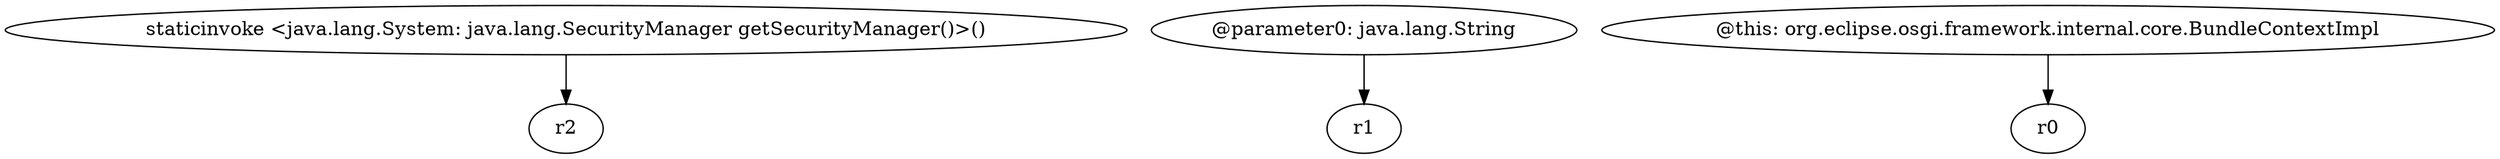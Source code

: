 digraph g {
0[label="staticinvoke <java.lang.System: java.lang.SecurityManager getSecurityManager()>()"]
1[label="r2"]
0->1[label=""]
2[label="@parameter0: java.lang.String"]
3[label="r1"]
2->3[label=""]
4[label="@this: org.eclipse.osgi.framework.internal.core.BundleContextImpl"]
5[label="r0"]
4->5[label=""]
}
